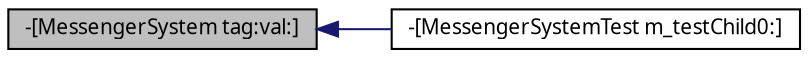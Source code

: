 digraph G
{
  edge [fontname="FreeSans.ttf",fontsize="10",labelfontname="FreeSans.ttf",labelfontsize="10"];
  node [fontname="FreeSans.ttf",fontsize="10",shape=record];
  rankdir=LR;
  Node1 [label="-[MessengerSystem tag:val:]",height=0.2,width=0.4,color="black", fillcolor="grey75", style="filled" fontcolor="black"];
  Node1 -> Node2 [dir=back,color="midnightblue",fontsize="10",style="solid"];
  Node2 [label="-[MessengerSystemTest m_testChild0:]",height=0.2,width=0.4,color="black", fillcolor="white", style="filled",URL="$d9/d39/interface_messenger_system_test.html#ab2b931ec9d4901e4fd60204e53fc61e7"];
}
